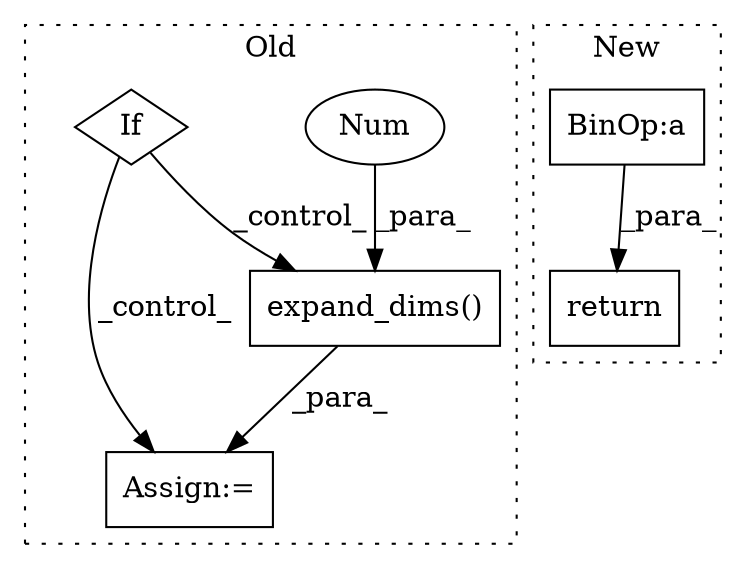 digraph G {
subgraph cluster0 {
1 [label="expand_dims()" a="75" s="7065,7086" l="14,1" shape="box"];
3 [label="Assign:=" a="68" s="7062" l="3" shape="box"];
4 [label="Num" a="76" s="7085" l="1" shape="ellipse"];
5 [label="If" a="96" s="6835" l="3" shape="diamond"];
label = "Old";
style="dotted";
}
subgraph cluster1 {
2 [label="return" a="93" s="5699" l="7" shape="box"];
6 [label="BinOp:a" a="82" s="5613" l="3" shape="box"];
label = "New";
style="dotted";
}
1 -> 3 [label="_para_"];
4 -> 1 [label="_para_"];
5 -> 3 [label="_control_"];
5 -> 1 [label="_control_"];
6 -> 2 [label="_para_"];
}